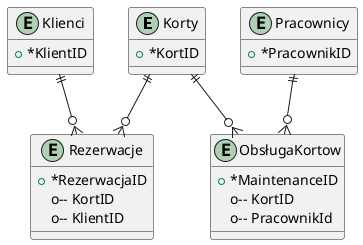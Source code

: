 @startuml
!define Table(name, fields) entity name {
!define PK(field) + *field
!define FK(field) o-- field
!define field(name) - name
!define endtable() }

Table(Korty, "KortID\nNumerKortu\nTypKortu\nCenaGodzinowa")
    PK(KortID)
endtable()

Table(Klienci, "KlientID\nImię\nNazwisko\nAdres\nTelefon\nEmail")
    PK(KlientID)
endtable()

Table(Rezerwacje, "RezerwacjaID\nKortID\nKlientID\nDataRozpoczęcia\nDataZakończenia\nOpłata\nStatusRezerwacji")
    PK(RezerwacjaID)
    FK(KortID)
    FK(KlientID)
endtable()

Table(Pracownicy, "PracownikID\nImię\nNazwisko\nStanowisko")
    PK(PracownikID)
endtable()

Table(ObsługaKortow, "MaintenanceID\nKortID\nPracownikId\nDataRaportu\nOpisProblemu\nStatus\nKoszty")
    PK(MaintenanceID)
    FK(KortID)
    FK(PracownikId)
endtable()

Korty ||--o{ Rezerwacje
Klienci ||--o{ Rezerwacje
Korty ||--o{ ObsługaKortow
Pracownicy ||--o{ ObsługaKortow
@enduml
